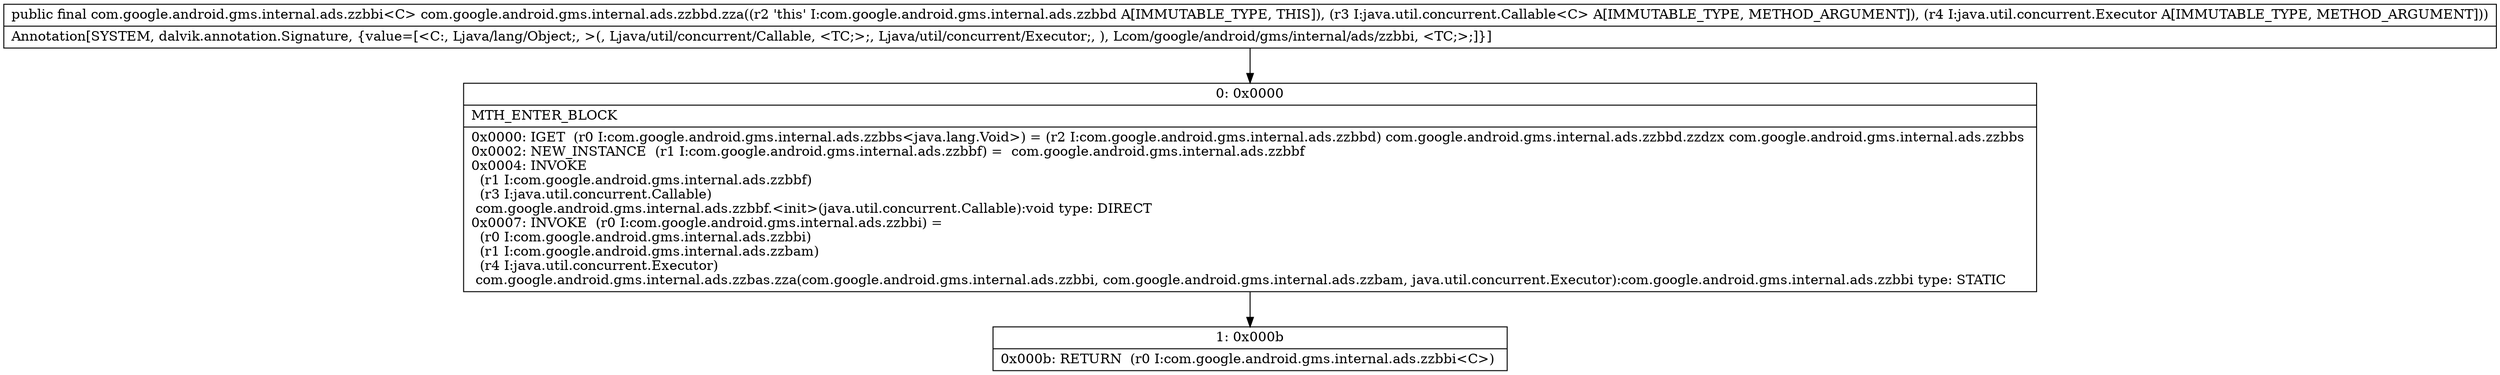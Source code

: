 digraph "CFG forcom.google.android.gms.internal.ads.zzbbd.zza(Ljava\/util\/concurrent\/Callable;Ljava\/util\/concurrent\/Executor;)Lcom\/google\/android\/gms\/internal\/ads\/zzbbi;" {
Node_0 [shape=record,label="{0\:\ 0x0000|MTH_ENTER_BLOCK\l|0x0000: IGET  (r0 I:com.google.android.gms.internal.ads.zzbbs\<java.lang.Void\>) = (r2 I:com.google.android.gms.internal.ads.zzbbd) com.google.android.gms.internal.ads.zzbbd.zzdzx com.google.android.gms.internal.ads.zzbbs \l0x0002: NEW_INSTANCE  (r1 I:com.google.android.gms.internal.ads.zzbbf) =  com.google.android.gms.internal.ads.zzbbf \l0x0004: INVOKE  \l  (r1 I:com.google.android.gms.internal.ads.zzbbf)\l  (r3 I:java.util.concurrent.Callable)\l com.google.android.gms.internal.ads.zzbbf.\<init\>(java.util.concurrent.Callable):void type: DIRECT \l0x0007: INVOKE  (r0 I:com.google.android.gms.internal.ads.zzbbi) = \l  (r0 I:com.google.android.gms.internal.ads.zzbbi)\l  (r1 I:com.google.android.gms.internal.ads.zzbam)\l  (r4 I:java.util.concurrent.Executor)\l com.google.android.gms.internal.ads.zzbas.zza(com.google.android.gms.internal.ads.zzbbi, com.google.android.gms.internal.ads.zzbam, java.util.concurrent.Executor):com.google.android.gms.internal.ads.zzbbi type: STATIC \l}"];
Node_1 [shape=record,label="{1\:\ 0x000b|0x000b: RETURN  (r0 I:com.google.android.gms.internal.ads.zzbbi\<C\>) \l}"];
MethodNode[shape=record,label="{public final com.google.android.gms.internal.ads.zzbbi\<C\> com.google.android.gms.internal.ads.zzbbd.zza((r2 'this' I:com.google.android.gms.internal.ads.zzbbd A[IMMUTABLE_TYPE, THIS]), (r3 I:java.util.concurrent.Callable\<C\> A[IMMUTABLE_TYPE, METHOD_ARGUMENT]), (r4 I:java.util.concurrent.Executor A[IMMUTABLE_TYPE, METHOD_ARGUMENT]))  | Annotation[SYSTEM, dalvik.annotation.Signature, \{value=[\<C:, Ljava\/lang\/Object;, \>(, Ljava\/util\/concurrent\/Callable, \<TC;\>;, Ljava\/util\/concurrent\/Executor;, ), Lcom\/google\/android\/gms\/internal\/ads\/zzbbi, \<TC;\>;]\}]\l}"];
MethodNode -> Node_0;
Node_0 -> Node_1;
}

